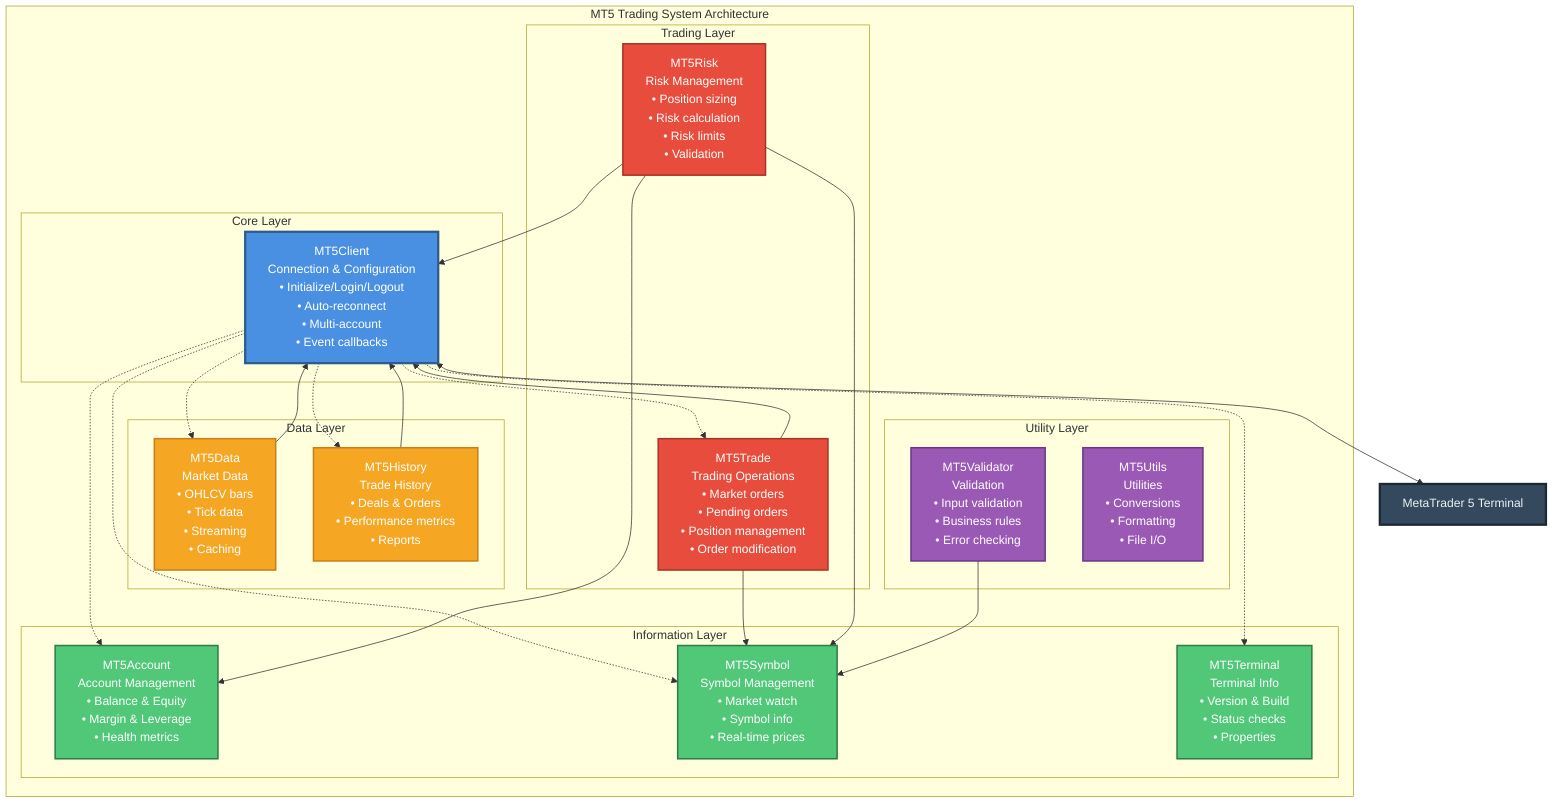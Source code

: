 graph TB
    subgraph "MT5 Trading System Architecture"
        
        subgraph "Core Layer"
            Client[MT5Client<br/>Connection & Configuration<br/>• Initialize/Login/Logout<br/>• Auto-reconnect<br/>• Multi-account<br/>• Event callbacks]
        end
        
        subgraph "Information Layer"
            Account[MT5Account<br/>Account Management<br/>• Balance & Equity<br/>• Margin & Leverage<br/>• Health metrics]
            Symbol[MT5Symbol<br/>Symbol Management<br/>• Market watch<br/>• Symbol info<br/>• Real-time prices]
            Terminal[MT5Terminal<br/>Terminal Info<br/>• Version & Build<br/>• Status checks<br/>• Properties]
        end
        
        subgraph "Data Layer"
            Data[MT5Data<br/>Market Data<br/>• OHLCV bars<br/>• Tick data<br/>• Streaming<br/>• Caching]
            History[MT5History<br/>Trade History<br/>• Deals & Orders<br/>• Performance metrics<br/>• Reports]
        end
        
        subgraph "Trading Layer"
            Trade[MT5Trade<br/>Trading Operations<br/>• Market orders<br/>• Pending orders<br/>• Position management<br/>• Order modification]
            Risk[MT5Risk<br/>Risk Management<br/>• Position sizing<br/>• Risk calculation<br/>• Risk limits<br/>• Validation]
        end
        
        subgraph "Utility Layer"
            Validator[MT5Validator<br/>Validation<br/>• Input validation<br/>• Business rules<br/>• Error checking]
            Utils[MT5Utils<br/>Utilities<br/>• Conversions<br/>• Formatting<br/>• File I/O]
        end
        
        %% Core dependencies
        Client -.-> Account
        Client -.-> Symbol
        Client -.-> Terminal
        Client -.-> Data
        Client -.-> Trade
        Client -.-> History
        
        %% Cross-layer dependencies
        Trade --> Symbol
        Trade --> Client
        Risk --> Account
        Risk --> Symbol
        Risk --> Client
        Validator --> Symbol
        
        %% Data flow
        Data --> Client
        History --> Client
        
        %% Styling
        classDef coreClass fill:#4A90E2,stroke:#2E5C8A,stroke-width:3px,color:#fff
        classDef infoClass fill:#50C878,stroke:#2D7A4A,stroke-width:2px,color:#fff
        classDef dataClass fill:#F5A623,stroke:#C77F1B,stroke-width:2px,color:#fff
        classDef tradeClass fill:#E74C3C,stroke:#A93226,stroke-width:2px,color:#fff
        classDef utilClass fill:#9B59B6,stroke:#6C3483,stroke-width:2px,color:#fff
        
        class Client coreClass
        class Account,Symbol,Terminal infoClass
        class Data,History dataClass
        class Trade,Risk tradeClass
        class Validator,Utils utilClass
    end
    
    %% External system
    MT5Terminal_External[MetaTrader 5 Terminal]
    Client <--> MT5Terminal_External
    
    style MT5Terminal_External fill:#34495E,stroke:#1C2833,stroke-width:3px,color:#ECF0F1